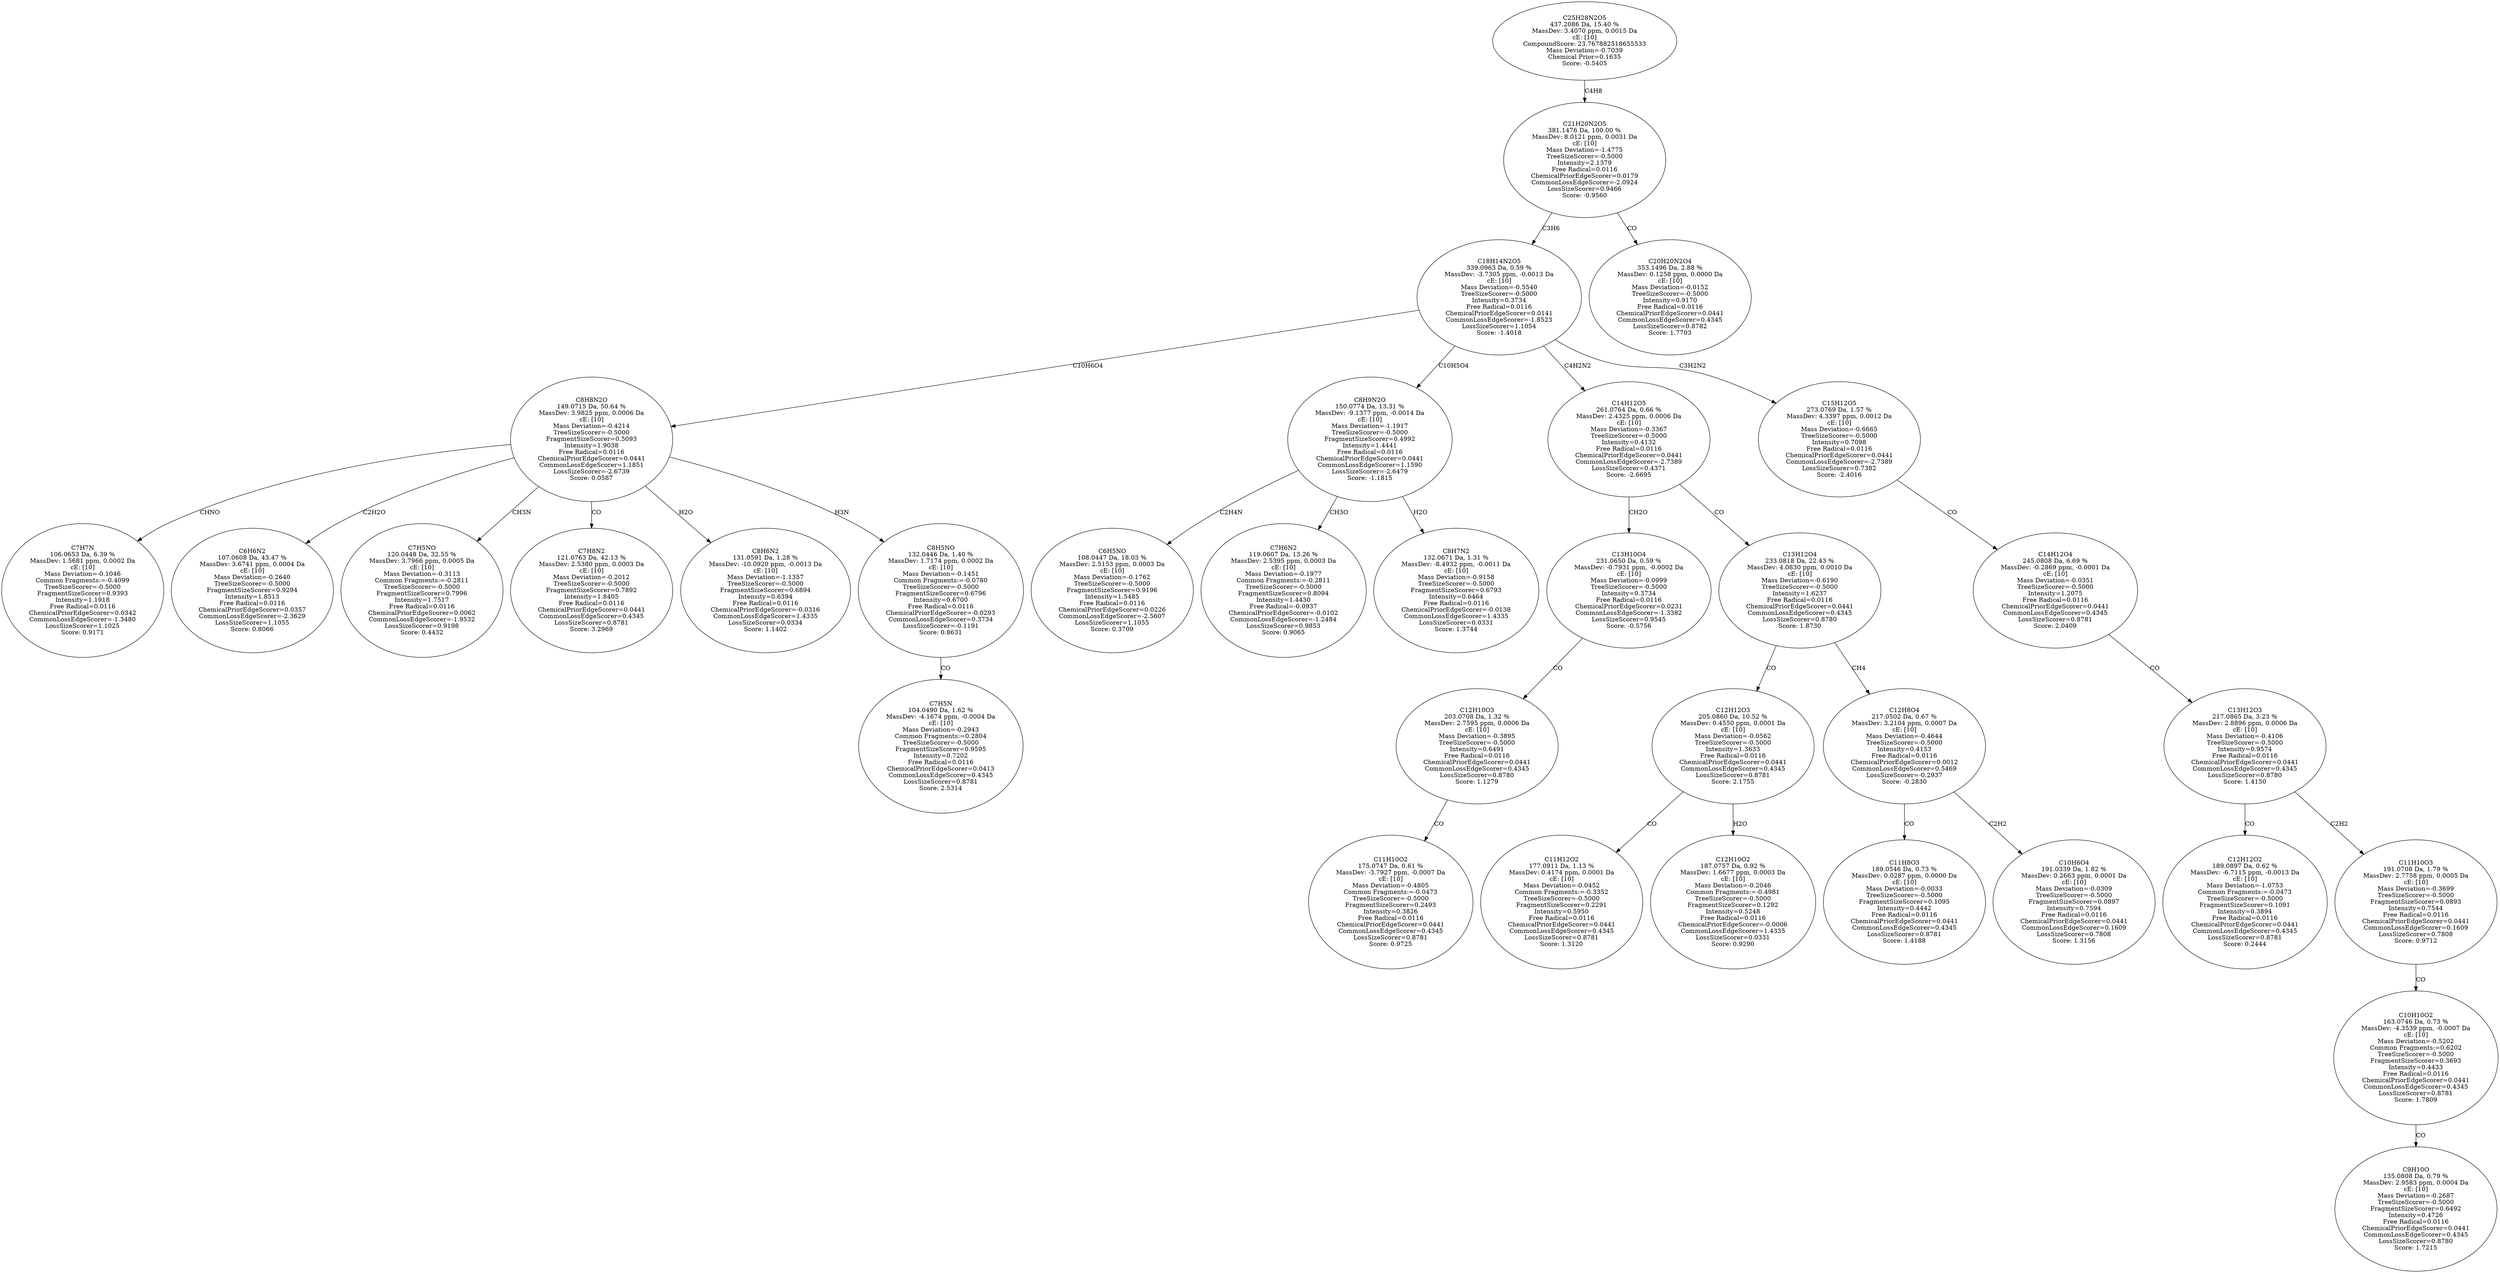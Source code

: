 strict digraph {
v1 [label="C7H7N\n106.0653 Da, 6.39 %\nMassDev: 1.5681 ppm, 0.0002 Da\ncE: [10]\nMass Deviation=-0.1046\nCommon Fragments:=-0.4099\nTreeSizeScorer=-0.5000\nFragmentSizeScorer=0.9393\nIntensity=1.1918\nFree Radical=0.0116\nChemicalPriorEdgeScorer=0.0342\nCommonLossEdgeScorer=-1.3480\nLossSizeScorer=1.1025\nScore: 0.9171"];
v2 [label="C6H6N2\n107.0608 Da, 43.47 %\nMassDev: 3.6741 ppm, 0.0004 Da\ncE: [10]\nMass Deviation=-0.2640\nTreeSizeScorer=-0.5000\nFragmentSizeScorer=0.9294\nIntensity=1.8513\nFree Radical=0.0116\nChemicalPriorEdgeScorer=0.0357\nCommonLossEdgeScorer=-2.3629\nLossSizeScorer=1.1055\nScore: 0.8066"];
v3 [label="C7H5NO\n120.0448 Da, 32.55 %\nMassDev: 3.7966 ppm, 0.0005 Da\ncE: [10]\nMass Deviation=-0.3113\nCommon Fragments:=-0.2811\nTreeSizeScorer=-0.5000\nFragmentSizeScorer=0.7996\nIntensity=1.7517\nFree Radical=0.0116\nChemicalPriorEdgeScorer=0.0062\nCommonLossEdgeScorer=-1.9532\nLossSizeScorer=0.9198\nScore: 0.4432"];
v4 [label="C7H8N2\n121.0763 Da, 42.13 %\nMassDev: 2.5380 ppm, 0.0003 Da\ncE: [10]\nMass Deviation=-0.2012\nTreeSizeScorer=-0.5000\nFragmentSizeScorer=0.7892\nIntensity=1.8405\nFree Radical=0.0116\nChemicalPriorEdgeScorer=0.0441\nCommonLossEdgeScorer=0.4345\nLossSizeScorer=0.8781\nScore: 3.2969"];
v5 [label="C8H6N2\n131.0591 Da, 1.28 %\nMassDev: -10.0920 ppm, -0.0013 Da\ncE: [10]\nMass Deviation=-1.1357\nTreeSizeScorer=-0.5000\nFragmentSizeScorer=0.6894\nIntensity=0.6394\nFree Radical=0.0116\nChemicalPriorEdgeScorer=-0.0316\nCommonLossEdgeScorer=1.4335\nLossSizeScorer=0.0334\nScore: 1.1402"];
v6 [label="C7H5N\n104.0490 Da, 1.62 %\nMassDev: -4.1674 ppm, -0.0004 Da\ncE: [10]\nMass Deviation=-0.2943\nCommon Fragments:=0.2804\nTreeSizeScorer=-0.5000\nFragmentSizeScorer=0.9595\nIntensity=0.7202\nFree Radical=0.0116\nChemicalPriorEdgeScorer=0.0413\nCommonLossEdgeScorer=0.4345\nLossSizeScorer=0.8781\nScore: 2.5314"];
v7 [label="C8H5NO\n132.0446 Da, 1.40 %\nMassDev: 1.7174 ppm, 0.0002 Da\ncE: [10]\nMass Deviation=-0.1451\nCommon Fragments:=-0.0780\nTreeSizeScorer=-0.5000\nFragmentSizeScorer=0.6796\nIntensity=0.6700\nFree Radical=0.0116\nChemicalPriorEdgeScorer=-0.0293\nCommonLossEdgeScorer=0.3734\nLossSizeScorer=-0.1191\nScore: 0.8631"];
v8 [label="C8H8N2O\n149.0715 Da, 50.64 %\nMassDev: 3.9825 ppm, 0.0006 Da\ncE: [10]\nMass Deviation=-0.4214\nTreeSizeScorer=-0.5000\nFragmentSizeScorer=0.5093\nIntensity=1.9038\nFree Radical=0.0116\nChemicalPriorEdgeScorer=0.0441\nCommonLossEdgeScorer=1.1851\nLossSizeScorer=-2.6739\nScore: 0.0587"];
v9 [label="C6H5NO\n108.0447 Da, 18.03 %\nMassDev: 2.5153 ppm, 0.0003 Da\ncE: [10]\nMass Deviation=-0.1762\nTreeSizeScorer=-0.5000\nFragmentSizeScorer=0.9196\nIntensity=1.5485\nFree Radical=0.0116\nChemicalPriorEdgeScorer=0.0226\nCommonLossEdgeScorer=-2.5607\nLossSizeScorer=1.1055\nScore: 0.3709"];
v10 [label="C7H6N2\n119.0607 Da, 13.26 %\nMassDev: 2.5395 ppm, 0.0003 Da\ncE: [10]\nMass Deviation=-0.1977\nCommon Fragments:=-0.2811\nTreeSizeScorer=-0.5000\nFragmentSizeScorer=0.8094\nIntensity=1.4430\nFree Radical=-0.0937\nChemicalPriorEdgeScorer=-0.0102\nCommonLossEdgeScorer=-1.2484\nLossSizeScorer=0.9853\nScore: 0.9065"];
v11 [label="C8H7N2\n132.0671 Da, 1.31 %\nMassDev: -8.4932 ppm, -0.0011 Da\ncE: [10]\nMass Deviation=-0.9158\nTreeSizeScorer=-0.5000\nFragmentSizeScorer=0.6793\nIntensity=0.6464\nFree Radical=0.0116\nChemicalPriorEdgeScorer=-0.0138\nCommonLossEdgeScorer=1.4335\nLossSizeScorer=0.0331\nScore: 1.3744"];
v12 [label="C8H9N2O\n150.0774 Da, 13.31 %\nMassDev: -9.1377 ppm, -0.0014 Da\ncE: [10]\nMass Deviation=-1.1917\nTreeSizeScorer=-0.5000\nFragmentSizeScorer=0.4992\nIntensity=1.4441\nFree Radical=0.0116\nChemicalPriorEdgeScorer=0.0441\nCommonLossEdgeScorer=1.1590\nLossSizeScorer=-2.6479\nScore: -1.1815"];
v13 [label="C11H10O2\n175.0747 Da, 0.61 %\nMassDev: -3.7927 ppm, -0.0007 Da\ncE: [10]\nMass Deviation=-0.4805\nCommon Fragments:=-0.0473\nTreeSizeScorer=-0.5000\nFragmentSizeScorer=0.2493\nIntensity=0.3826\nFree Radical=0.0116\nChemicalPriorEdgeScorer=0.0441\nCommonLossEdgeScorer=0.4345\nLossSizeScorer=0.8781\nScore: 0.9725"];
v14 [label="C12H10O3\n203.0708 Da, 1.32 %\nMassDev: 2.7595 ppm, 0.0006 Da\ncE: [10]\nMass Deviation=-0.3895\nTreeSizeScorer=-0.5000\nIntensity=0.6491\nFree Radical=0.0116\nChemicalPriorEdgeScorer=0.0441\nCommonLossEdgeScorer=0.4345\nLossSizeScorer=0.8780\nScore: 1.1279"];
v15 [label="C13H10O4\n231.0650 Da, 0.59 %\nMassDev: -0.7931 ppm, -0.0002 Da\ncE: [10]\nMass Deviation=-0.0999\nTreeSizeScorer=-0.5000\nIntensity=0.3734\nFree Radical=0.0116\nChemicalPriorEdgeScorer=0.0231\nCommonLossEdgeScorer=-1.3382\nLossSizeScorer=0.9545\nScore: -0.5756"];
v16 [label="C11H12O2\n177.0911 Da, 1.13 %\nMassDev: 0.4174 ppm, 0.0001 Da\ncE: [10]\nMass Deviation=-0.0452\nCommon Fragments:=-0.3352\nTreeSizeScorer=-0.5000\nFragmentSizeScorer=0.2291\nIntensity=0.5950\nFree Radical=0.0116\nChemicalPriorEdgeScorer=0.0441\nCommonLossEdgeScorer=0.4345\nLossSizeScorer=0.8781\nScore: 1.3120"];
v17 [label="C12H10O2\n187.0757 Da, 0.92 %\nMassDev: 1.6677 ppm, 0.0003 Da\ncE: [10]\nMass Deviation=-0.2046\nCommon Fragments:=-0.4981\nTreeSizeScorer=-0.5000\nFragmentSizeScorer=0.1292\nIntensity=0.5248\nFree Radical=0.0116\nChemicalPriorEdgeScorer=-0.0006\nCommonLossEdgeScorer=1.4335\nLossSizeScorer=0.0331\nScore: 0.9290"];
v18 [label="C12H12O3\n205.0860 Da, 10.52 %\nMassDev: 0.4550 ppm, 0.0001 Da\ncE: [10]\nMass Deviation=-0.0562\nTreeSizeScorer=-0.5000\nIntensity=1.3633\nFree Radical=0.0116\nChemicalPriorEdgeScorer=0.0441\nCommonLossEdgeScorer=0.4345\nLossSizeScorer=0.8781\nScore: 2.1755"];
v19 [label="C11H8O3\n189.0546 Da, 0.73 %\nMassDev: 0.0287 ppm, 0.0000 Da\ncE: [10]\nMass Deviation=-0.0033\nTreeSizeScorer=-0.5000\nFragmentSizeScorer=0.1095\nIntensity=0.4442\nFree Radical=0.0116\nChemicalPriorEdgeScorer=0.0441\nCommonLossEdgeScorer=0.4345\nLossSizeScorer=0.8781\nScore: 1.4188"];
v20 [label="C10H6O4\n191.0339 Da, 1.82 %\nMassDev: 0.2663 ppm, 0.0001 Da\ncE: [10]\nMass Deviation=-0.0309\nTreeSizeScorer=-0.5000\nFragmentSizeScorer=0.0897\nIntensity=0.7594\nFree Radical=0.0116\nChemicalPriorEdgeScorer=0.0441\nCommonLossEdgeScorer=0.1609\nLossSizeScorer=0.7808\nScore: 1.3156"];
v21 [label="C12H8O4\n217.0502 Da, 0.67 %\nMassDev: 3.2104 ppm, 0.0007 Da\ncE: [10]\nMass Deviation=-0.4644\nTreeSizeScorer=-0.5000\nIntensity=0.4153\nFree Radical=0.0116\nChemicalPriorEdgeScorer=0.0012\nCommonLossEdgeScorer=0.5469\nLossSizeScorer=-0.2937\nScore: -0.2830"];
v22 [label="C13H12O4\n233.0818 Da, 22.43 %\nMassDev: 4.0830 ppm, 0.0010 Da\ncE: [10]\nMass Deviation=-0.6190\nTreeSizeScorer=-0.5000\nIntensity=1.6237\nFree Radical=0.0116\nChemicalPriorEdgeScorer=0.0441\nCommonLossEdgeScorer=0.4345\nLossSizeScorer=0.8780\nScore: 1.8730"];
v23 [label="C14H12O5\n261.0764 Da, 0.66 %\nMassDev: 2.4325 ppm, 0.0006 Da\ncE: [10]\nMass Deviation=-0.3367\nTreeSizeScorer=-0.5000\nIntensity=0.4132\nFree Radical=0.0116\nChemicalPriorEdgeScorer=0.0441\nCommonLossEdgeScorer=-2.7389\nLossSizeScorer=0.4371\nScore: -2.6695"];
v24 [label="C12H12O2\n189.0897 Da, 0.62 %\nMassDev: -6.7115 ppm, -0.0013 Da\ncE: [10]\nMass Deviation=-1.0753\nCommon Fragments:=-0.0473\nTreeSizeScorer=-0.5000\nFragmentSizeScorer=0.1091\nIntensity=0.3894\nFree Radical=0.0116\nChemicalPriorEdgeScorer=0.0441\nCommonLossEdgeScorer=0.4345\nLossSizeScorer=0.8781\nScore: 0.2444"];
v25 [label="C9H10O\n135.0808 Da, 0.79 %\nMassDev: 2.9583 ppm, 0.0004 Da\ncE: [10]\nMass Deviation=-0.2687\nTreeSizeScorer=-0.5000\nFragmentSizeScorer=0.6492\nIntensity=0.4726\nFree Radical=0.0116\nChemicalPriorEdgeScorer=0.0441\nCommonLossEdgeScorer=0.4345\nLossSizeScorer=0.8780\nScore: 1.7215"];
v26 [label="C10H10O2\n163.0746 Da, 0.73 %\nMassDev: -4.3539 ppm, -0.0007 Da\ncE: [10]\nMass Deviation=-0.5202\nCommon Fragments:=0.6202\nTreeSizeScorer=-0.5000\nFragmentSizeScorer=0.3693\nIntensity=0.4433\nFree Radical=0.0116\nChemicalPriorEdgeScorer=0.0441\nCommonLossEdgeScorer=0.4345\nLossSizeScorer=0.8781\nScore: 1.7809"];
v27 [label="C11H10O3\n191.0708 Da, 1.79 %\nMassDev: 2.7758 ppm, 0.0005 Da\ncE: [10]\nMass Deviation=-0.3699\nTreeSizeScorer=-0.5000\nFragmentSizeScorer=0.0893\nIntensity=0.7544\nFree Radical=0.0116\nChemicalPriorEdgeScorer=0.0441\nCommonLossEdgeScorer=0.1609\nLossSizeScorer=0.7808\nScore: 0.9712"];
v28 [label="C13H12O3\n217.0865 Da, 3.23 %\nMassDev: 2.8896 ppm, 0.0006 Da\ncE: [10]\nMass Deviation=-0.4106\nTreeSizeScorer=-0.5000\nIntensity=0.9574\nFree Radical=0.0116\nChemicalPriorEdgeScorer=0.0441\nCommonLossEdgeScorer=0.4345\nLossSizeScorer=0.8780\nScore: 1.4150"];
v29 [label="C14H12O4\n245.0808 Da, 6.69 %\nMassDev: -0.2869 ppm, -0.0001 Da\ncE: [10]\nMass Deviation=-0.0351\nTreeSizeScorer=-0.5000\nIntensity=1.2075\nFree Radical=0.0116\nChemicalPriorEdgeScorer=0.0441\nCommonLossEdgeScorer=0.4345\nLossSizeScorer=0.8781\nScore: 2.0409"];
v30 [label="C15H12O5\n273.0769 Da, 1.57 %\nMassDev: 4.3397 ppm, 0.0012 Da\ncE: [10]\nMass Deviation=-0.6665\nTreeSizeScorer=-0.5000\nIntensity=0.7098\nFree Radical=0.0116\nChemicalPriorEdgeScorer=0.0441\nCommonLossEdgeScorer=-2.7389\nLossSizeScorer=0.7382\nScore: -2.4016"];
v31 [label="C18H14N2O5\n339.0963 Da, 0.59 %\nMassDev: -3.7305 ppm, -0.0013 Da\ncE: [10]\nMass Deviation=-0.5540\nTreeSizeScorer=-0.5000\nIntensity=0.3734\nFree Radical=0.0116\nChemicalPriorEdgeScorer=0.0141\nCommonLossEdgeScorer=-1.8523\nLossSizeScorer=1.1054\nScore: -1.4018"];
v32 [label="C20H20N2O4\n353.1496 Da, 2.88 %\nMassDev: 0.1258 ppm, 0.0000 Da\ncE: [10]\nMass Deviation=-0.0152\nTreeSizeScorer=-0.5000\nIntensity=0.9170\nFree Radical=0.0116\nChemicalPriorEdgeScorer=0.0441\nCommonLossEdgeScorer=0.4345\nLossSizeScorer=0.8782\nScore: 1.7703"];
v33 [label="C21H20N2O5\n381.1476 Da, 100.00 %\nMassDev: 8.0121 ppm, 0.0031 Da\ncE: [10]\nMass Deviation=-1.4775\nTreeSizeScorer=-0.5000\nIntensity=2.1379\nFree Radical=0.0116\nChemicalPriorEdgeScorer=0.0179\nCommonLossEdgeScorer=-2.0924\nLossSizeScorer=0.9466\nScore: -0.9560"];
v34 [label="C25H28N2O5\n437.2086 Da, 15.40 %\nMassDev: 3.4070 ppm, 0.0015 Da\ncE: [10]\nCompoundScore: 23.767882518655533\nMass Deviation=-0.7039\nChemical Prior=0.1635\nScore: -0.5405"];
v8 -> v1 [label="CHNO"];
v8 -> v2 [label="C2H2O"];
v8 -> v3 [label="CH3N"];
v8 -> v4 [label="CO"];
v8 -> v5 [label="H2O"];
v7 -> v6 [label="CO"];
v8 -> v7 [label="H3N"];
v31 -> v8 [label="C10H6O4"];
v12 -> v9 [label="C2H4N"];
v12 -> v10 [label="CH3O"];
v12 -> v11 [label="H2O"];
v31 -> v12 [label="C10H5O4"];
v14 -> v13 [label="CO"];
v15 -> v14 [label="CO"];
v23 -> v15 [label="CH2O"];
v18 -> v16 [label="CO"];
v18 -> v17 [label="H2O"];
v22 -> v18 [label="CO"];
v21 -> v19 [label="CO"];
v21 -> v20 [label="C2H2"];
v22 -> v21 [label="CH4"];
v23 -> v22 [label="CO"];
v31 -> v23 [label="C4H2N2"];
v28 -> v24 [label="CO"];
v26 -> v25 [label="CO"];
v27 -> v26 [label="CO"];
v28 -> v27 [label="C2H2"];
v29 -> v28 [label="CO"];
v30 -> v29 [label="CO"];
v31 -> v30 [label="C3H2N2"];
v33 -> v31 [label="C3H6"];
v33 -> v32 [label="CO"];
v34 -> v33 [label="C4H8"];
}